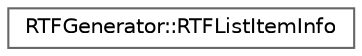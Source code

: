 digraph "Graphical Class Hierarchy"
{
 // INTERACTIVE_SVG=YES
 // LATEX_PDF_SIZE
  bgcolor="transparent";
  edge [fontname=Helvetica,fontsize=10,labelfontname=Helvetica,labelfontsize=10];
  node [fontname=Helvetica,fontsize=10,shape=box,height=0.2,width=0.4];
  rankdir="LR";
  Node0 [id="Node000000",label="RTFGenerator::RTFListItemInfo",height=0.2,width=0.4,color="grey40", fillcolor="white", style="filled",URL="$d3/d18/struct_r_t_f_generator_1_1_r_t_f_list_item_info.html",tooltip=" "];
}
